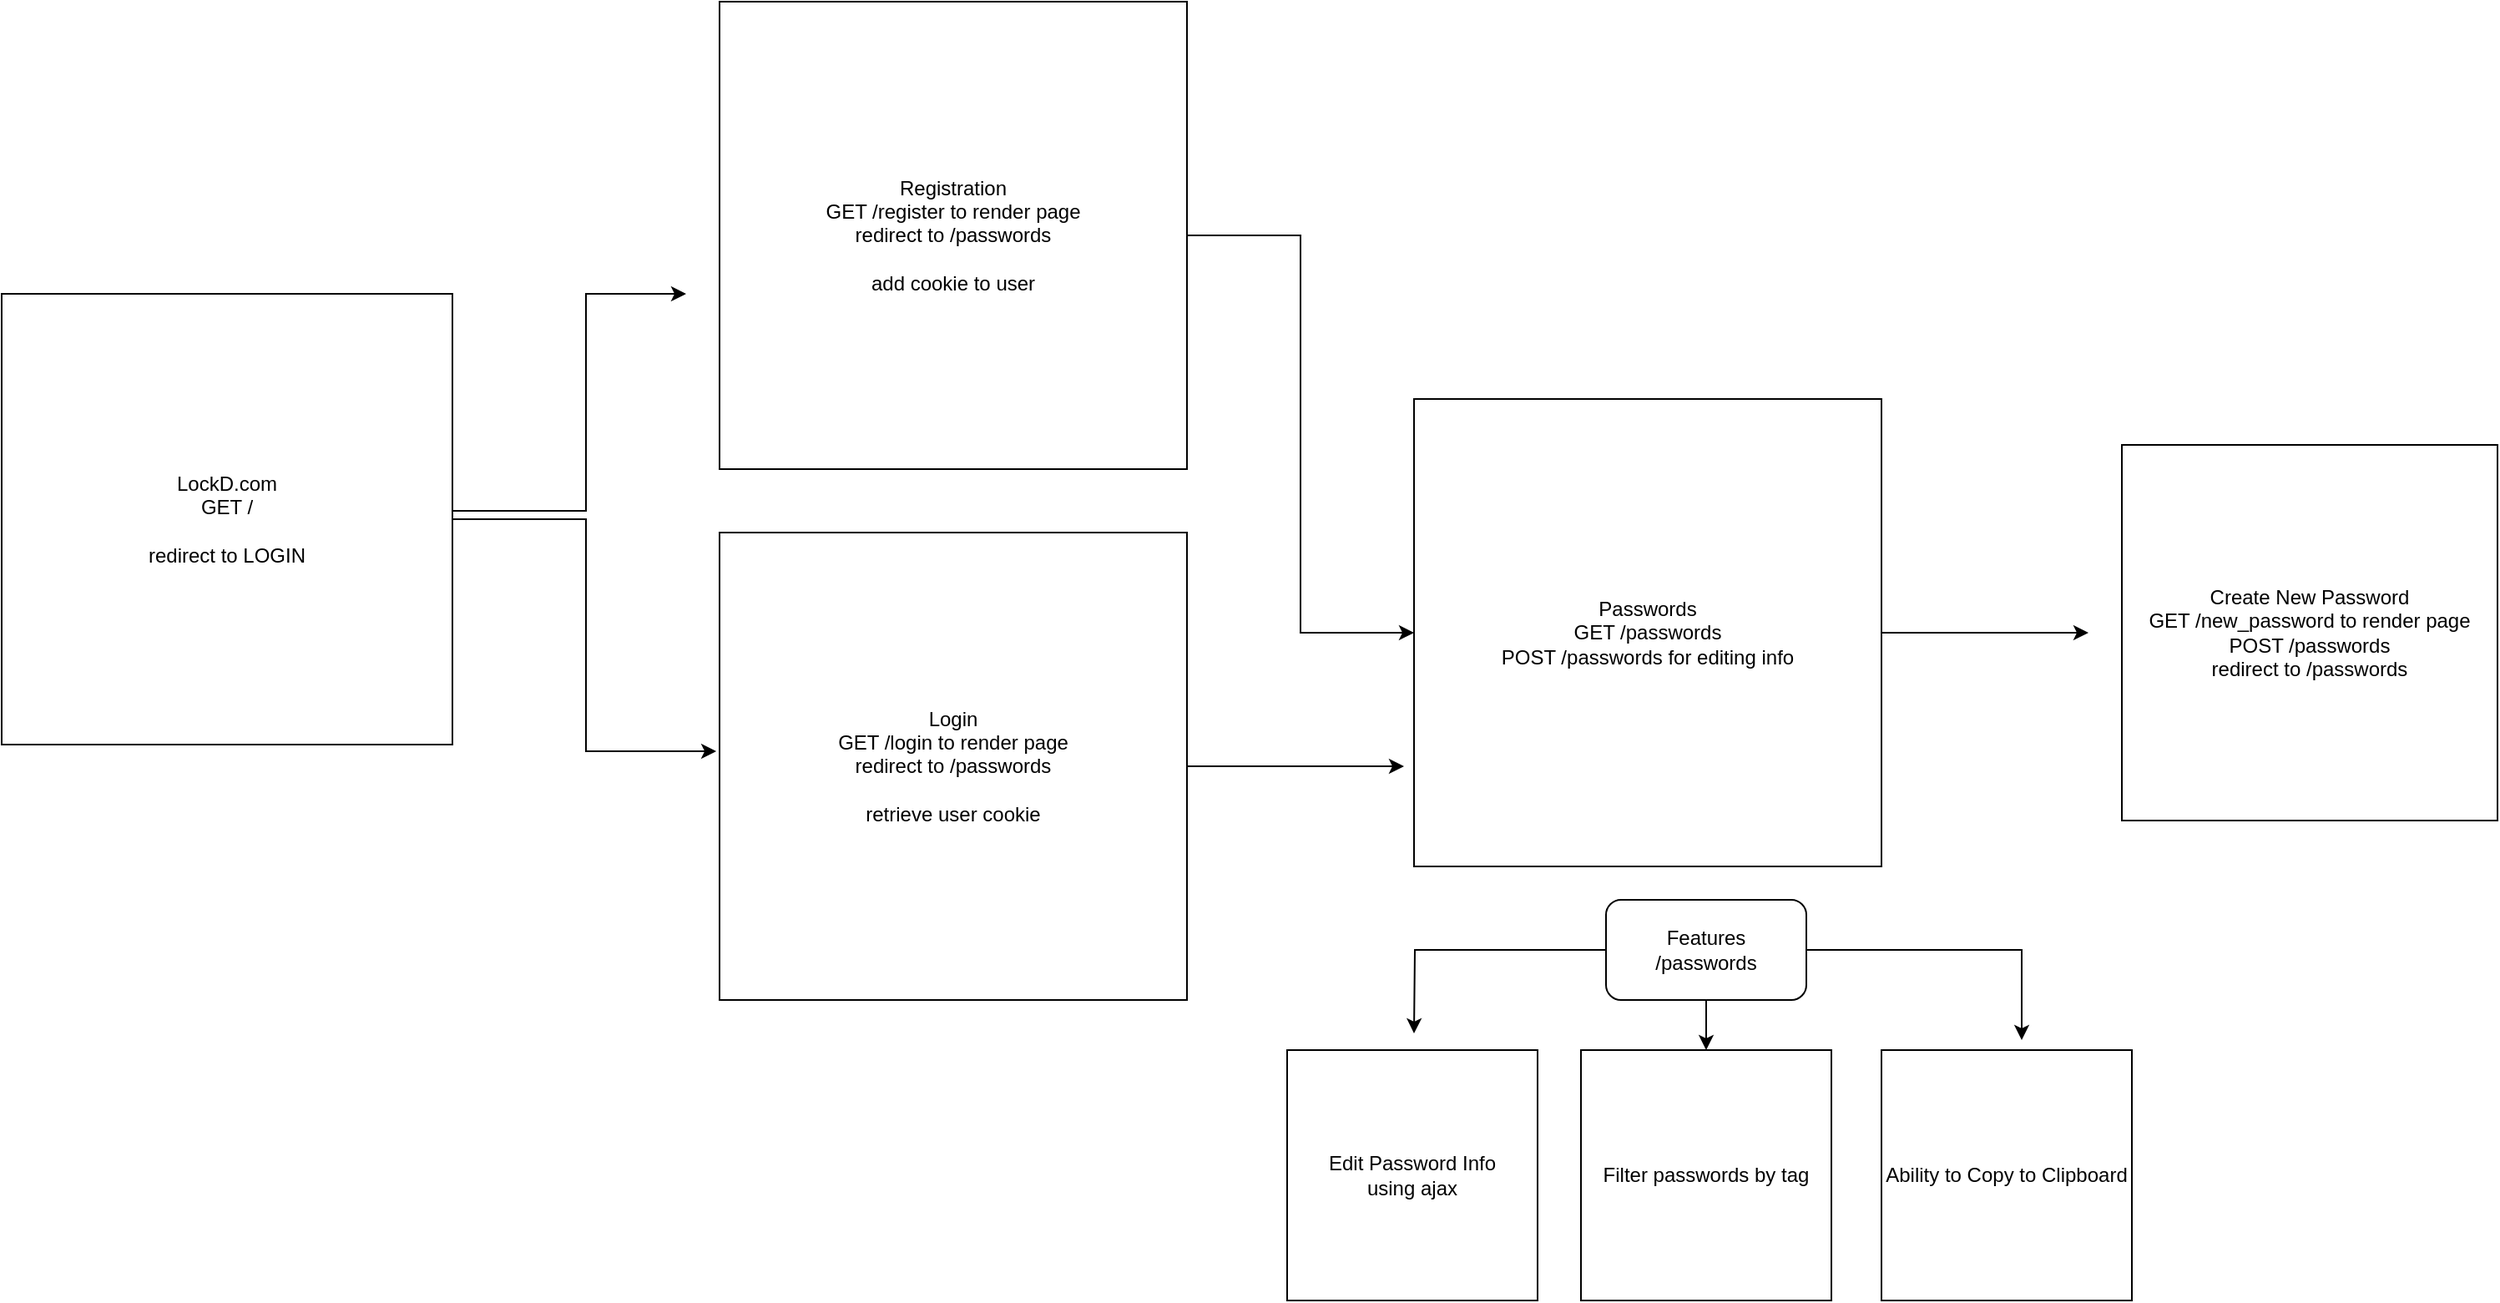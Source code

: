 <mxfile version="17.4.2" type="github"><diagram id="pFCNv6qWyvuNaX6p0-6D" name="Page-1"><mxGraphModel dx="1673" dy="934" grid="1" gridSize="10" guides="1" tooltips="1" connect="1" arrows="1" fold="1" page="1" pageScale="1" pageWidth="1600" pageHeight="1200" math="0" shadow="0"><root><mxCell id="0"/><mxCell id="1" parent="0"/><mxCell id="RI68PjMo5xv4oiC3jsUr-2" value="" style="edgeStyle=orthogonalEdgeStyle;rounded=0;orthogonalLoop=1;jettySize=auto;html=1;" edge="1" parent="1" source="p9TP2nX3cPYLfcKiRHec-1"><mxGeometry relative="1" as="geometry"><mxPoint x="460" y="250" as="targetPoint"/><Array as="points"><mxPoint x="400" y="380"/><mxPoint x="400" y="250"/></Array></mxGeometry></mxCell><mxCell id="RI68PjMo5xv4oiC3jsUr-17" style="edgeStyle=orthogonalEdgeStyle;rounded=0;orthogonalLoop=1;jettySize=auto;html=1;entryX=-0.007;entryY=0.468;entryDx=0;entryDy=0;entryPerimeter=0;" edge="1" parent="1" source="p9TP2nX3cPYLfcKiRHec-1" target="RI68PjMo5xv4oiC3jsUr-16"><mxGeometry relative="1" as="geometry"/></mxCell><mxCell id="p9TP2nX3cPYLfcKiRHec-1" value="LockD.com&lt;br&gt;GET /&lt;br&gt;&lt;br&gt;redirect to LOGIN&lt;br&gt;" style="whiteSpace=wrap;html=1;aspect=fixed;" parent="1" vertex="1"><mxGeometry x="50" y="250" width="270" height="270" as="geometry"/></mxCell><mxCell id="RI68PjMo5xv4oiC3jsUr-8" style="edgeStyle=orthogonalEdgeStyle;rounded=0;orthogonalLoop=1;jettySize=auto;html=1;" edge="1" parent="1" source="RI68PjMo5xv4oiC3jsUr-3"><mxGeometry relative="1" as="geometry"><mxPoint x="1300" y="453" as="targetPoint"/></mxGeometry></mxCell><mxCell id="RI68PjMo5xv4oiC3jsUr-3" value="Passwords&lt;br&gt;GET /passwords&lt;br&gt;POST /passwords for editing info" style="whiteSpace=wrap;html=1;aspect=fixed;" vertex="1" parent="1"><mxGeometry x="896" y="313" width="280" height="280" as="geometry"/></mxCell><mxCell id="RI68PjMo5xv4oiC3jsUr-19" style="edgeStyle=orthogonalEdgeStyle;rounded=0;orthogonalLoop=1;jettySize=auto;html=1;" edge="1" parent="1" source="RI68PjMo5xv4oiC3jsUr-4" target="RI68PjMo5xv4oiC3jsUr-3"><mxGeometry relative="1" as="geometry"/></mxCell><mxCell id="RI68PjMo5xv4oiC3jsUr-4" value="Registration&lt;br&gt;GET /register to render page&lt;br&gt;redirect to /passwords&lt;br&gt;&lt;br&gt;add cookie to user" style="whiteSpace=wrap;html=1;aspect=fixed;" vertex="1" parent="1"><mxGeometry x="480" y="75" width="280" height="280" as="geometry"/></mxCell><mxCell id="RI68PjMo5xv4oiC3jsUr-6" value="Create New Password&lt;br&gt;GET /new_password to render page&lt;br&gt;POST /passwords&lt;br&gt;redirect to /passwords" style="whiteSpace=wrap;html=1;aspect=fixed;" vertex="1" parent="1"><mxGeometry x="1320" y="340.5" width="225" height="225" as="geometry"/></mxCell><mxCell id="RI68PjMo5xv4oiC3jsUr-7" value="Edit Password Info&lt;br&gt;using ajax" style="whiteSpace=wrap;html=1;aspect=fixed;" vertex="1" parent="1"><mxGeometry x="820" y="703" width="150" height="150" as="geometry"/></mxCell><mxCell id="RI68PjMo5xv4oiC3jsUr-9" value="Ability to Copy to Clipboard" style="whiteSpace=wrap;html=1;aspect=fixed;" vertex="1" parent="1"><mxGeometry x="1176" y="703" width="150" height="150" as="geometry"/></mxCell><mxCell id="RI68PjMo5xv4oiC3jsUr-10" value="Filter passwords by tag" style="whiteSpace=wrap;html=1;aspect=fixed;" vertex="1" parent="1"><mxGeometry x="996" y="703" width="150" height="150" as="geometry"/></mxCell><mxCell id="RI68PjMo5xv4oiC3jsUr-13" style="edgeStyle=orthogonalEdgeStyle;rounded=0;orthogonalLoop=1;jettySize=auto;html=1;entryX=0.56;entryY=-0.04;entryDx=0;entryDy=0;entryPerimeter=0;" edge="1" parent="1" source="RI68PjMo5xv4oiC3jsUr-12" target="RI68PjMo5xv4oiC3jsUr-9"><mxGeometry relative="1" as="geometry"/></mxCell><mxCell id="RI68PjMo5xv4oiC3jsUr-14" style="edgeStyle=orthogonalEdgeStyle;rounded=0;orthogonalLoop=1;jettySize=auto;html=1;" edge="1" parent="1" source="RI68PjMo5xv4oiC3jsUr-12"><mxGeometry relative="1" as="geometry"><mxPoint x="896" y="693" as="targetPoint"/></mxGeometry></mxCell><mxCell id="RI68PjMo5xv4oiC3jsUr-15" style="edgeStyle=orthogonalEdgeStyle;rounded=0;orthogonalLoop=1;jettySize=auto;html=1;" edge="1" parent="1" source="RI68PjMo5xv4oiC3jsUr-12" target="RI68PjMo5xv4oiC3jsUr-10"><mxGeometry relative="1" as="geometry"/></mxCell><mxCell id="RI68PjMo5xv4oiC3jsUr-12" value="Features&lt;br&gt;/passwords" style="rounded=1;whiteSpace=wrap;html=1;" vertex="1" parent="1"><mxGeometry x="1011" y="613" width="120" height="60" as="geometry"/></mxCell><mxCell id="RI68PjMo5xv4oiC3jsUr-18" style="edgeStyle=orthogonalEdgeStyle;rounded=0;orthogonalLoop=1;jettySize=auto;html=1;" edge="1" parent="1" source="RI68PjMo5xv4oiC3jsUr-16"><mxGeometry relative="1" as="geometry"><mxPoint x="890" y="533" as="targetPoint"/></mxGeometry></mxCell><mxCell id="RI68PjMo5xv4oiC3jsUr-16" value="Login&lt;br&gt;GET /login to render page&lt;br&gt;redirect to /passwords&lt;br&gt;&lt;br&gt;retrieve user cookie" style="whiteSpace=wrap;html=1;aspect=fixed;" vertex="1" parent="1"><mxGeometry x="480" y="393" width="280" height="280" as="geometry"/></mxCell></root></mxGraphModel></diagram></mxfile>